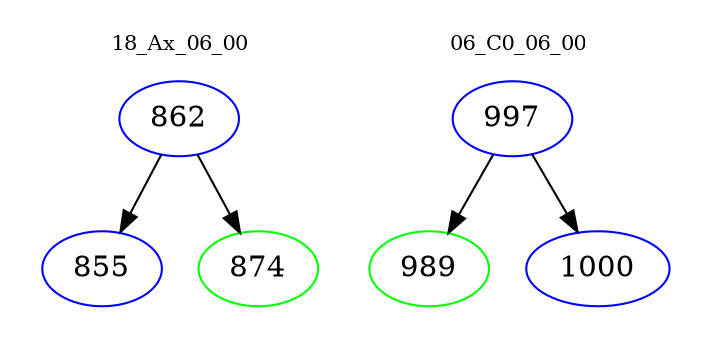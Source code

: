 digraph{
subgraph cluster_0 {
color = white
label = "18_Ax_06_00";
fontsize=10;
T0_862 [label="862", color="blue"]
T0_862 -> T0_855 [color="black"]
T0_855 [label="855", color="blue"]
T0_862 -> T0_874 [color="black"]
T0_874 [label="874", color="green"]
}
subgraph cluster_1 {
color = white
label = "06_C0_06_00";
fontsize=10;
T1_997 [label="997", color="blue"]
T1_997 -> T1_989 [color="black"]
T1_989 [label="989", color="green"]
T1_997 -> T1_1000 [color="black"]
T1_1000 [label="1000", color="blue"]
}
}

